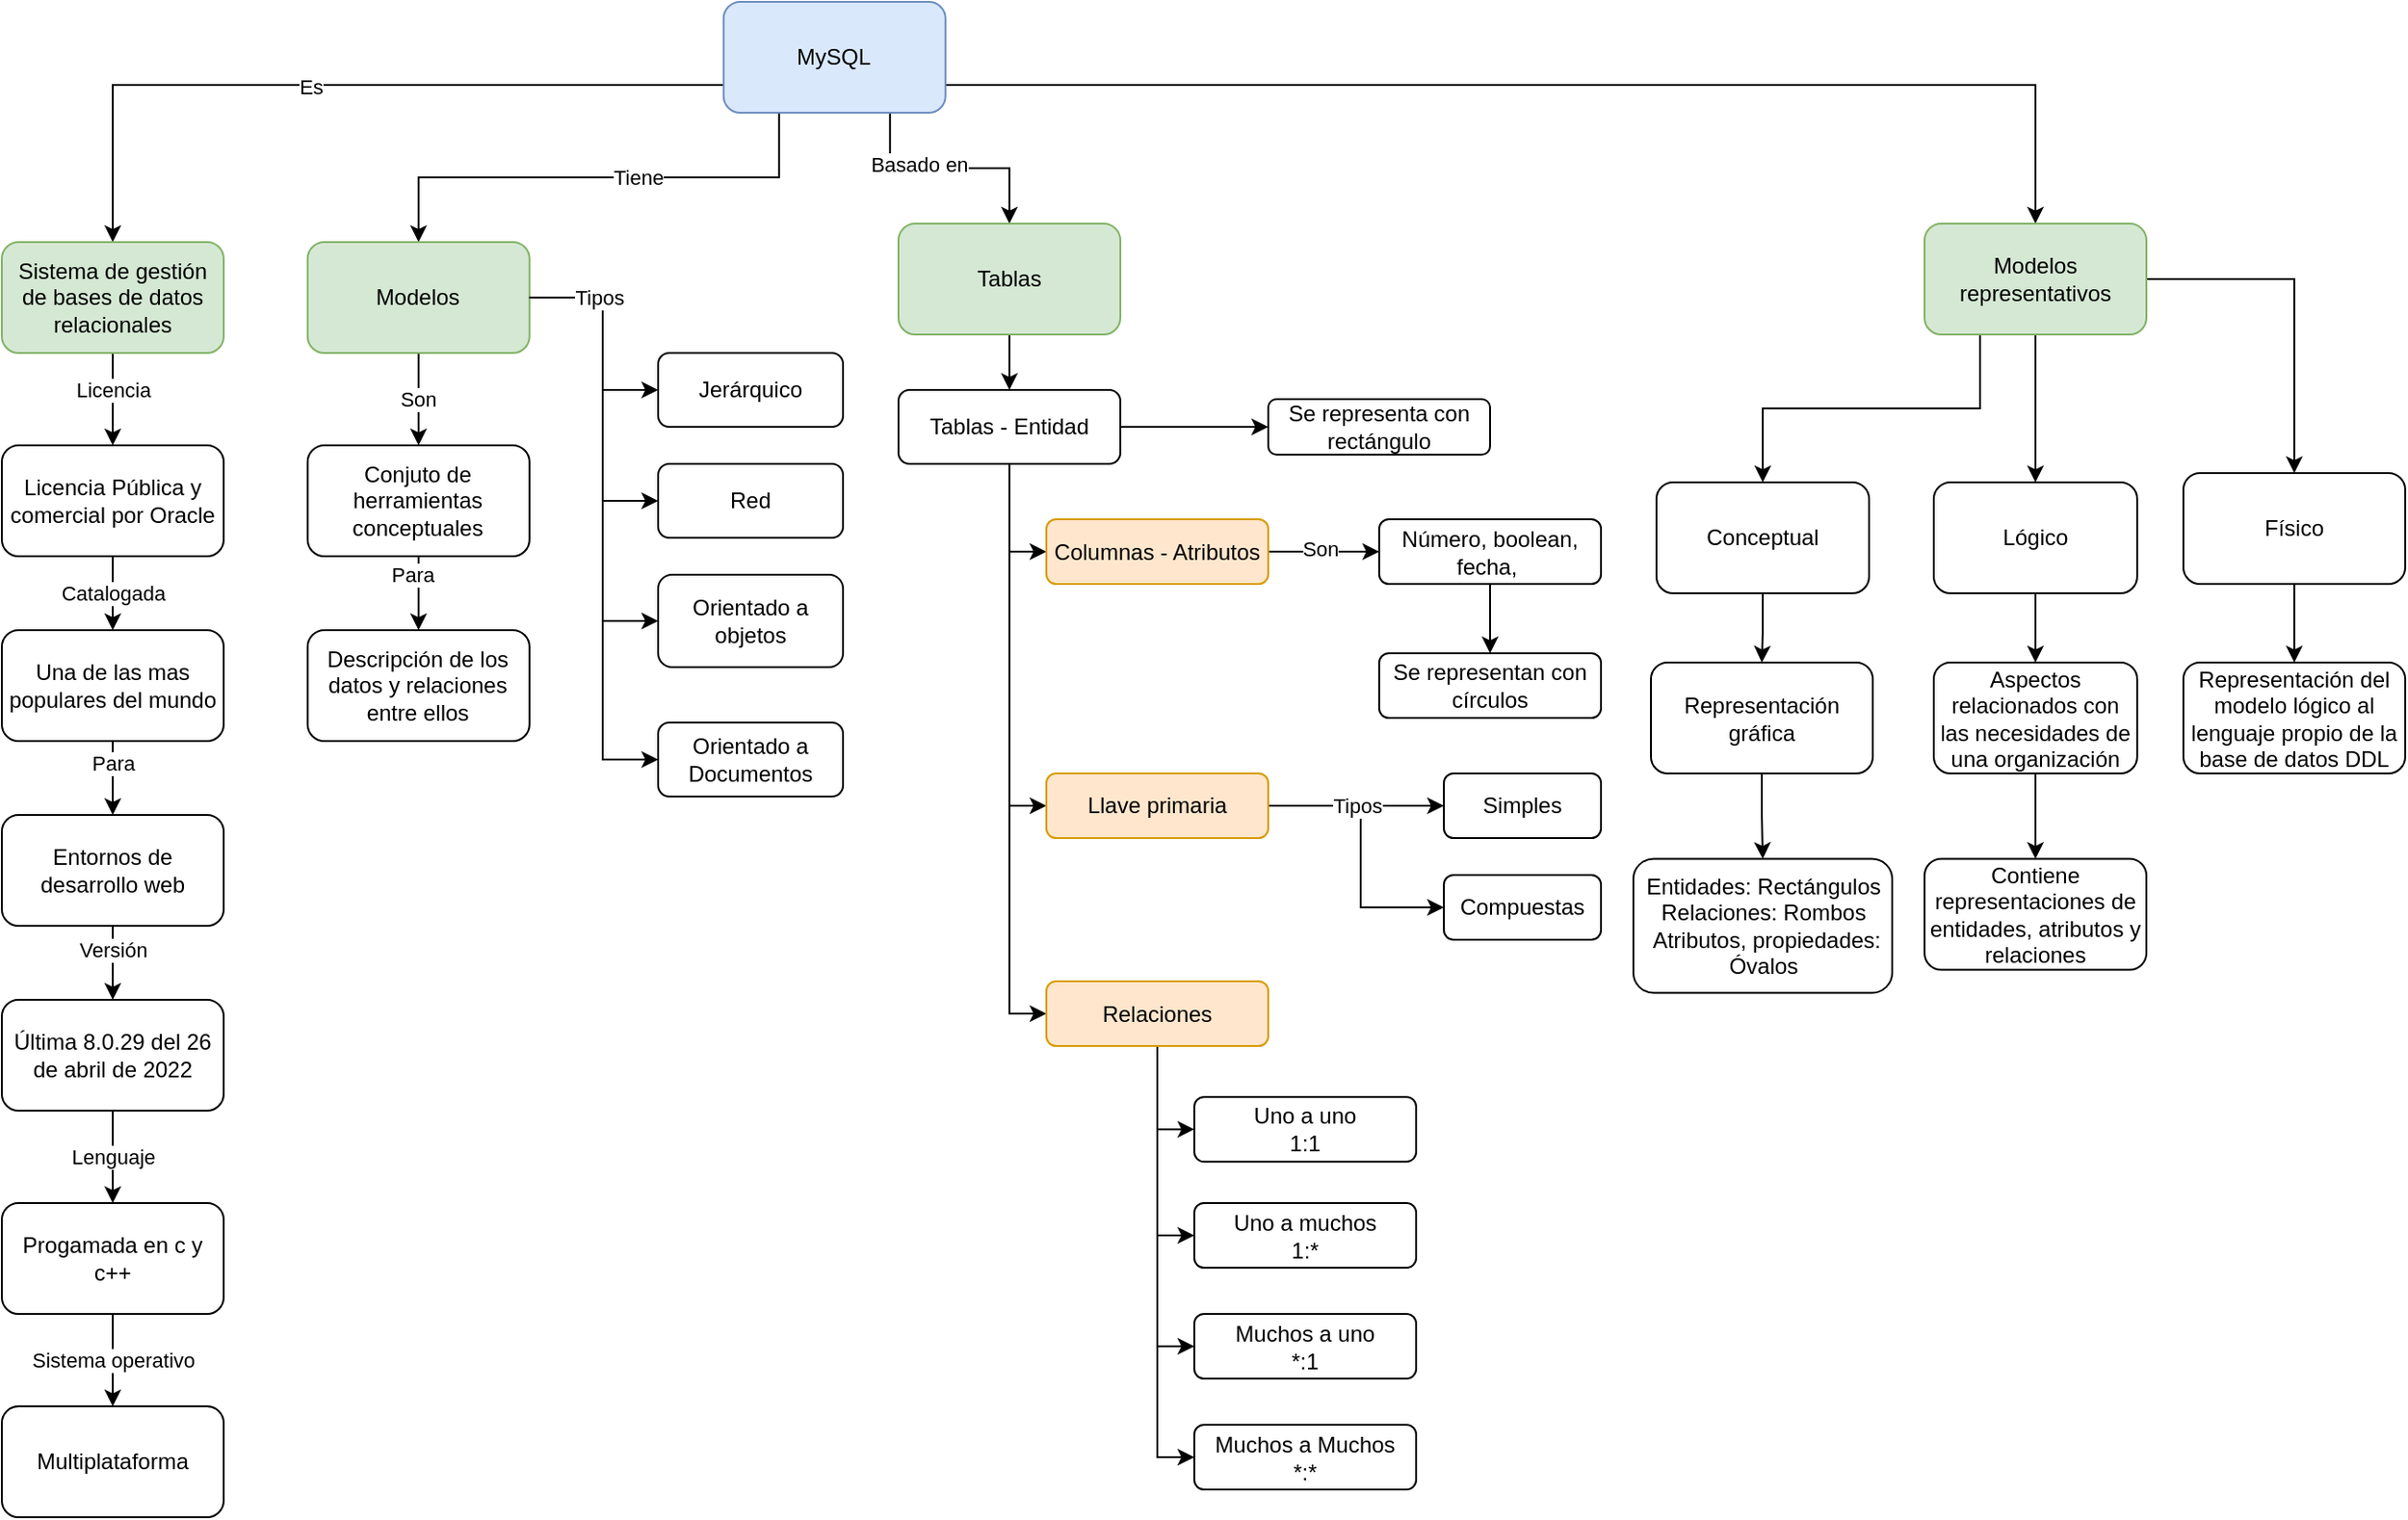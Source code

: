 <mxfile version="20.4.1" type="github">
  <diagram id="qhtQPjDR4GYdPBG_F6J3" name="Mysql">
    <mxGraphModel dx="564" dy="499" grid="1" gridSize="10" guides="1" tooltips="1" connect="1" arrows="1" fold="1" page="1" pageScale="0.2" pageWidth="3300" pageHeight="4681" math="0" shadow="0">
      <root>
        <mxCell id="0" />
        <mxCell id="1" parent="0" />
        <mxCell id="dAumnBdMv4Wa70-6qw1--36" style="edgeStyle=orthogonalEdgeStyle;rounded=0;orthogonalLoop=1;jettySize=auto;html=1;exitX=1;exitY=0.5;exitDx=0;exitDy=0;entryX=0;entryY=0.5;entryDx=0;entryDy=0;" edge="1" parent="1" source="dAumnBdMv4Wa70-6qw1--6" target="dAumnBdMv4Wa70-6qw1--15">
          <mxGeometry relative="1" as="geometry">
            <Array as="points">
              <mxPoint x="755" y="455" />
              <mxPoint x="755" y="510" />
            </Array>
          </mxGeometry>
        </mxCell>
        <mxCell id="fwWyzj2W8QwWrXyF9_j2-4" value="" style="edgeStyle=orthogonalEdgeStyle;rounded=0;orthogonalLoop=1;jettySize=auto;html=1;exitX=0;exitY=0.75;exitDx=0;exitDy=0;" parent="1" source="fwWyzj2W8QwWrXyF9_j2-2" target="fwWyzj2W8QwWrXyF9_j2-3" edge="1">
          <mxGeometry relative="1" as="geometry" />
        </mxCell>
        <mxCell id="fwWyzj2W8QwWrXyF9_j2-5" value="Es" style="edgeLabel;html=1;align=center;verticalAlign=middle;resizable=0;points=[];" parent="fwWyzj2W8QwWrXyF9_j2-4" vertex="1" connectable="0">
          <mxGeometry x="0.075" y="1" relative="1" as="geometry">
            <mxPoint as="offset" />
          </mxGeometry>
        </mxCell>
        <mxCell id="fwWyzj2W8QwWrXyF9_j2-42" style="edgeStyle=orthogonalEdgeStyle;rounded=0;orthogonalLoop=1;jettySize=auto;html=1;exitX=0.25;exitY=1;exitDx=0;exitDy=0;entryX=0.5;entryY=0;entryDx=0;entryDy=0;" parent="1" source="fwWyzj2W8QwWrXyF9_j2-2" target="fwWyzj2W8QwWrXyF9_j2-23" edge="1">
          <mxGeometry relative="1" as="geometry" />
        </mxCell>
        <mxCell id="fwWyzj2W8QwWrXyF9_j2-43" value="Tiene" style="edgeLabel;html=1;align=center;verticalAlign=middle;resizable=0;points=[];" parent="fwWyzj2W8QwWrXyF9_j2-42" vertex="1" connectable="0">
          <mxGeometry x="-0.154" relative="1" as="geometry">
            <mxPoint as="offset" />
          </mxGeometry>
        </mxCell>
        <mxCell id="dAumnBdMv4Wa70-6qw1--2" value="" style="edgeStyle=orthogonalEdgeStyle;rounded=0;orthogonalLoop=1;jettySize=auto;html=1;exitX=0.75;exitY=1;exitDx=0;exitDy=0;" edge="1" parent="1" source="fwWyzj2W8QwWrXyF9_j2-2" target="dAumnBdMv4Wa70-6qw1--1">
          <mxGeometry relative="1" as="geometry" />
        </mxCell>
        <mxCell id="dAumnBdMv4Wa70-6qw1--3" value="Basado en" style="edgeLabel;html=1;align=center;verticalAlign=middle;resizable=0;points=[];" vertex="1" connectable="0" parent="dAumnBdMv4Wa70-6qw1--2">
          <mxGeometry x="-0.276" y="2" relative="1" as="geometry">
            <mxPoint as="offset" />
          </mxGeometry>
        </mxCell>
        <mxCell id="dAumnBdMv4Wa70-6qw1--44" value="" style="edgeStyle=orthogonalEdgeStyle;rounded=0;orthogonalLoop=1;jettySize=auto;html=1;exitX=1;exitY=0.75;exitDx=0;exitDy=0;" edge="1" parent="1" source="fwWyzj2W8QwWrXyF9_j2-2" target="dAumnBdMv4Wa70-6qw1--43">
          <mxGeometry relative="1" as="geometry" />
        </mxCell>
        <mxCell id="fwWyzj2W8QwWrXyF9_j2-2" value="MySQL" style="rounded=1;whiteSpace=wrap;html=1;fillColor=#dae8fc;strokeColor=#6c8ebf;" parent="1" vertex="1">
          <mxGeometry x="410.4" y="20" width="120" height="60" as="geometry" />
        </mxCell>
        <mxCell id="fwWyzj2W8QwWrXyF9_j2-7" value="" style="edgeStyle=orthogonalEdgeStyle;rounded=0;orthogonalLoop=1;jettySize=auto;html=1;" parent="1" source="fwWyzj2W8QwWrXyF9_j2-3" target="fwWyzj2W8QwWrXyF9_j2-6" edge="1">
          <mxGeometry relative="1" as="geometry" />
        </mxCell>
        <mxCell id="fwWyzj2W8QwWrXyF9_j2-8" value="Licencia" style="edgeLabel;html=1;align=center;verticalAlign=middle;resizable=0;points=[];" parent="fwWyzj2W8QwWrXyF9_j2-7" vertex="1" connectable="0">
          <mxGeometry x="-0.22" relative="1" as="geometry">
            <mxPoint as="offset" />
          </mxGeometry>
        </mxCell>
        <mxCell id="fwWyzj2W8QwWrXyF9_j2-10" value="" style="edgeStyle=orthogonalEdgeStyle;rounded=0;orthogonalLoop=1;jettySize=auto;html=1;entryX=0.5;entryY=0;entryDx=0;entryDy=0;exitX=0.5;exitY=1;exitDx=0;exitDy=0;" parent="1" source="fwWyzj2W8QwWrXyF9_j2-6" target="fwWyzj2W8QwWrXyF9_j2-9" edge="1">
          <mxGeometry relative="1" as="geometry" />
        </mxCell>
        <mxCell id="fwWyzj2W8QwWrXyF9_j2-11" value="Catalogada" style="edgeLabel;html=1;align=center;verticalAlign=middle;resizable=0;points=[];" parent="fwWyzj2W8QwWrXyF9_j2-10" vertex="1" connectable="0">
          <mxGeometry x="0.34" y="-3" relative="1" as="geometry">
            <mxPoint x="3" y="-7" as="offset" />
          </mxGeometry>
        </mxCell>
        <mxCell id="fwWyzj2W8QwWrXyF9_j2-13" value="" style="edgeStyle=orthogonalEdgeStyle;rounded=0;orthogonalLoop=1;jettySize=auto;html=1;exitX=0.5;exitY=1;exitDx=0;exitDy=0;entryX=0.5;entryY=0;entryDx=0;entryDy=0;" parent="1" source="fwWyzj2W8QwWrXyF9_j2-9" target="fwWyzj2W8QwWrXyF9_j2-12" edge="1">
          <mxGeometry relative="1" as="geometry" />
        </mxCell>
        <mxCell id="fwWyzj2W8QwWrXyF9_j2-14" value="Para" style="edgeLabel;html=1;align=center;verticalAlign=middle;resizable=0;points=[];" parent="fwWyzj2W8QwWrXyF9_j2-13" vertex="1" connectable="0">
          <mxGeometry x="0.551" y="-3" relative="1" as="geometry">
            <mxPoint x="3" y="-19" as="offset" />
          </mxGeometry>
        </mxCell>
        <mxCell id="fwWyzj2W8QwWrXyF9_j2-16" value="" style="edgeStyle=orthogonalEdgeStyle;rounded=0;orthogonalLoop=1;jettySize=auto;html=1;entryX=0.5;entryY=0;entryDx=0;entryDy=0;exitX=0.5;exitY=1;exitDx=0;exitDy=0;" parent="1" source="fwWyzj2W8QwWrXyF9_j2-12" target="fwWyzj2W8QwWrXyF9_j2-15" edge="1">
          <mxGeometry relative="1" as="geometry" />
        </mxCell>
        <mxCell id="fwWyzj2W8QwWrXyF9_j2-17" value="Versión" style="edgeLabel;html=1;align=center;verticalAlign=middle;resizable=0;points=[];" parent="fwWyzj2W8QwWrXyF9_j2-16" vertex="1" connectable="0">
          <mxGeometry x="0.659" y="-2" relative="1" as="geometry">
            <mxPoint x="2" y="-20" as="offset" />
          </mxGeometry>
        </mxCell>
        <mxCell id="fwWyzj2W8QwWrXyF9_j2-3" value="Sistema de gestión de bases de datos relacionales" style="rounded=1;whiteSpace=wrap;html=1;fillColor=#d5e8d4;strokeColor=#82b366;" parent="1" vertex="1">
          <mxGeometry x="20" y="150" width="120" height="60" as="geometry" />
        </mxCell>
        <mxCell id="fwWyzj2W8QwWrXyF9_j2-6" value="Licencia Pública y comercial por Oracle" style="rounded=1;whiteSpace=wrap;html=1;" parent="1" vertex="1">
          <mxGeometry x="20" y="260" width="120" height="60" as="geometry" />
        </mxCell>
        <mxCell id="fwWyzj2W8QwWrXyF9_j2-9" value="Una de las mas populares del mundo" style="rounded=1;whiteSpace=wrap;html=1;" parent="1" vertex="1">
          <mxGeometry x="20" y="360" width="120" height="60" as="geometry" />
        </mxCell>
        <mxCell id="fwWyzj2W8QwWrXyF9_j2-12" value="Entornos de desarrollo web" style="rounded=1;whiteSpace=wrap;html=1;" parent="1" vertex="1">
          <mxGeometry x="20" y="460" width="120" height="60" as="geometry" />
        </mxCell>
        <mxCell id="fwWyzj2W8QwWrXyF9_j2-20" value="Lenguaje" style="edgeStyle=orthogonalEdgeStyle;rounded=0;orthogonalLoop=1;jettySize=auto;html=1;" parent="1" source="fwWyzj2W8QwWrXyF9_j2-15" target="fwWyzj2W8QwWrXyF9_j2-19" edge="1">
          <mxGeometry relative="1" as="geometry" />
        </mxCell>
        <mxCell id="fwWyzj2W8QwWrXyF9_j2-15" value="Última 8.0.29 del 26 de abril de 2022" style="rounded=1;whiteSpace=wrap;html=1;" parent="1" vertex="1">
          <mxGeometry x="20" y="560" width="120" height="60" as="geometry" />
        </mxCell>
        <mxCell id="fwWyzj2W8QwWrXyF9_j2-22" value="Sistema operativo" style="edgeStyle=orthogonalEdgeStyle;rounded=0;orthogonalLoop=1;jettySize=auto;html=1;" parent="1" source="fwWyzj2W8QwWrXyF9_j2-19" target="fwWyzj2W8QwWrXyF9_j2-21" edge="1">
          <mxGeometry relative="1" as="geometry" />
        </mxCell>
        <mxCell id="fwWyzj2W8QwWrXyF9_j2-19" value="Progamada en c y c++" style="rounded=1;whiteSpace=wrap;html=1;" parent="1" vertex="1">
          <mxGeometry x="20" y="670" width="120" height="60" as="geometry" />
        </mxCell>
        <mxCell id="fwWyzj2W8QwWrXyF9_j2-21" value="Multiplataforma" style="rounded=1;whiteSpace=wrap;html=1;" parent="1" vertex="1">
          <mxGeometry x="20" y="780" width="120" height="60" as="geometry" />
        </mxCell>
        <mxCell id="fwWyzj2W8QwWrXyF9_j2-35" value="Son" style="edgeStyle=orthogonalEdgeStyle;rounded=0;orthogonalLoop=1;jettySize=auto;html=1;" parent="1" source="fwWyzj2W8QwWrXyF9_j2-23" target="fwWyzj2W8QwWrXyF9_j2-34" edge="1">
          <mxGeometry relative="1" as="geometry" />
        </mxCell>
        <mxCell id="fwWyzj2W8QwWrXyF9_j2-41" style="edgeStyle=orthogonalEdgeStyle;rounded=0;orthogonalLoop=1;jettySize=auto;html=1;exitX=1;exitY=0.5;exitDx=0;exitDy=0;entryX=0;entryY=0.5;entryDx=0;entryDy=0;" parent="1" source="fwWyzj2W8QwWrXyF9_j2-23" target="fwWyzj2W8QwWrXyF9_j2-25" edge="1">
          <mxGeometry relative="1" as="geometry">
            <Array as="points">
              <mxPoint x="345" y="180" />
              <mxPoint x="345" y="230" />
            </Array>
          </mxGeometry>
        </mxCell>
        <mxCell id="fwWyzj2W8QwWrXyF9_j2-23" value="Modelos" style="rounded=1;whiteSpace=wrap;html=1;fillColor=#d5e8d4;strokeColor=#82b366;" parent="1" vertex="1">
          <mxGeometry x="185.4" y="150" width="120" height="60" as="geometry" />
        </mxCell>
        <mxCell id="fwWyzj2W8QwWrXyF9_j2-28" value="" style="edgeStyle=orthogonalEdgeStyle;rounded=0;orthogonalLoop=1;jettySize=auto;html=1;entryX=0;entryY=0.5;entryDx=0;entryDy=0;exitX=1;exitY=0.5;exitDx=0;exitDy=0;" parent="1" source="fwWyzj2W8QwWrXyF9_j2-23" target="fwWyzj2W8QwWrXyF9_j2-27" edge="1">
          <mxGeometry relative="1" as="geometry">
            <Array as="points">
              <mxPoint x="345" y="180" />
              <mxPoint x="345" y="290" />
            </Array>
          </mxGeometry>
        </mxCell>
        <mxCell id="fwWyzj2W8QwWrXyF9_j2-25" value="Jerárquico" style="rounded=1;whiteSpace=wrap;html=1;" parent="1" vertex="1">
          <mxGeometry x="375" y="210" width="100" height="40" as="geometry" />
        </mxCell>
        <mxCell id="fwWyzj2W8QwWrXyF9_j2-30" value="" style="edgeStyle=orthogonalEdgeStyle;rounded=0;orthogonalLoop=1;jettySize=auto;html=1;entryX=0;entryY=0.5;entryDx=0;entryDy=0;exitX=1;exitY=0.5;exitDx=0;exitDy=0;" parent="1" source="fwWyzj2W8QwWrXyF9_j2-23" target="fwWyzj2W8QwWrXyF9_j2-29" edge="1">
          <mxGeometry relative="1" as="geometry">
            <mxPoint x="385" y="450" as="sourcePoint" />
            <Array as="points">
              <mxPoint x="345" y="180" />
              <mxPoint x="345" y="355" />
            </Array>
          </mxGeometry>
        </mxCell>
        <mxCell id="fwWyzj2W8QwWrXyF9_j2-27" value="Red" style="rounded=1;whiteSpace=wrap;html=1;" parent="1" vertex="1">
          <mxGeometry x="375" y="270" width="100" height="40" as="geometry" />
        </mxCell>
        <mxCell id="fwWyzj2W8QwWrXyF9_j2-32" value="Tipos" style="edgeStyle=orthogonalEdgeStyle;rounded=0;orthogonalLoop=1;jettySize=auto;html=1;entryX=0;entryY=0.5;entryDx=0;entryDy=0;exitX=1;exitY=0.5;exitDx=0;exitDy=0;" parent="1" source="fwWyzj2W8QwWrXyF9_j2-23" target="fwWyzj2W8QwWrXyF9_j2-31" edge="1">
          <mxGeometry x="-0.762" relative="1" as="geometry">
            <mxPoint x="185" y="240" as="sourcePoint" />
            <Array as="points">
              <mxPoint x="345" y="180" />
              <mxPoint x="345" y="430" />
            </Array>
            <mxPoint as="offset" />
          </mxGeometry>
        </mxCell>
        <mxCell id="fwWyzj2W8QwWrXyF9_j2-29" value="Orientado a objetos" style="rounded=1;whiteSpace=wrap;html=1;" parent="1" vertex="1">
          <mxGeometry x="375" y="330" width="100" height="50" as="geometry" />
        </mxCell>
        <mxCell id="fwWyzj2W8QwWrXyF9_j2-31" value="Orientado a Documentos" style="rounded=1;whiteSpace=wrap;html=1;" parent="1" vertex="1">
          <mxGeometry x="375" y="410" width="100" height="40" as="geometry" />
        </mxCell>
        <mxCell id="fwWyzj2W8QwWrXyF9_j2-37" value="" style="edgeStyle=orthogonalEdgeStyle;rounded=0;orthogonalLoop=1;jettySize=auto;html=1;" parent="1" source="fwWyzj2W8QwWrXyF9_j2-34" target="fwWyzj2W8QwWrXyF9_j2-36" edge="1">
          <mxGeometry relative="1" as="geometry" />
        </mxCell>
        <mxCell id="fwWyzj2W8QwWrXyF9_j2-39" value="Para" style="edgeLabel;html=1;align=center;verticalAlign=middle;resizable=0;points=[];" parent="fwWyzj2W8QwWrXyF9_j2-37" vertex="1" connectable="0">
          <mxGeometry x="-0.51" y="-4" relative="1" as="geometry">
            <mxPoint as="offset" />
          </mxGeometry>
        </mxCell>
        <mxCell id="fwWyzj2W8QwWrXyF9_j2-34" value="Conjuto de herramientas conceptuales" style="rounded=1;whiteSpace=wrap;html=1;" parent="1" vertex="1">
          <mxGeometry x="185.4" y="260" width="120" height="60" as="geometry" />
        </mxCell>
        <mxCell id="fwWyzj2W8QwWrXyF9_j2-36" value="Descripción de los datos y relaciones entre ellos" style="rounded=1;whiteSpace=wrap;html=1;" parent="1" vertex="1">
          <mxGeometry x="185.4" y="360" width="120" height="60" as="geometry" />
        </mxCell>
        <mxCell id="dAumnBdMv4Wa70-6qw1--5" value="" style="edgeStyle=orthogonalEdgeStyle;rounded=0;orthogonalLoop=1;jettySize=auto;html=1;" edge="1" parent="1" source="dAumnBdMv4Wa70-6qw1--1" target="dAumnBdMv4Wa70-6qw1--4">
          <mxGeometry relative="1" as="geometry" />
        </mxCell>
        <mxCell id="dAumnBdMv4Wa70-6qw1--1" value="Tablas" style="rounded=1;whiteSpace=wrap;html=1;fillColor=#d5e8d4;strokeColor=#82b366;" vertex="1" parent="1">
          <mxGeometry x="505" y="140" width="120" height="60" as="geometry" />
        </mxCell>
        <mxCell id="dAumnBdMv4Wa70-6qw1--7" value="" style="edgeStyle=orthogonalEdgeStyle;rounded=0;orthogonalLoop=1;jettySize=auto;html=1;entryX=0;entryY=0.5;entryDx=0;entryDy=0;" edge="1" parent="1" source="dAumnBdMv4Wa70-6qw1--4" target="dAumnBdMv4Wa70-6qw1--6">
          <mxGeometry relative="1" as="geometry" />
        </mxCell>
        <mxCell id="dAumnBdMv4Wa70-6qw1--11" style="edgeStyle=orthogonalEdgeStyle;rounded=0;orthogonalLoop=1;jettySize=auto;html=1;exitX=0.5;exitY=1;exitDx=0;exitDy=0;entryX=0;entryY=0.5;entryDx=0;entryDy=0;" edge="1" parent="1" source="dAumnBdMv4Wa70-6qw1--4" target="dAumnBdMv4Wa70-6qw1--8">
          <mxGeometry relative="1" as="geometry" />
        </mxCell>
        <mxCell id="dAumnBdMv4Wa70-6qw1--12" style="edgeStyle=orthogonalEdgeStyle;rounded=0;orthogonalLoop=1;jettySize=auto;html=1;exitX=0.5;exitY=1;exitDx=0;exitDy=0;entryX=0;entryY=0.5;entryDx=0;entryDy=0;" edge="1" parent="1" source="dAumnBdMv4Wa70-6qw1--4" target="dAumnBdMv4Wa70-6qw1--10">
          <mxGeometry relative="1" as="geometry" />
        </mxCell>
        <mxCell id="dAumnBdMv4Wa70-6qw1--35" style="edgeStyle=orthogonalEdgeStyle;rounded=0;orthogonalLoop=1;jettySize=auto;html=1;exitX=1;exitY=0.5;exitDx=0;exitDy=0;entryX=0;entryY=0.5;entryDx=0;entryDy=0;" edge="1" parent="1" source="dAumnBdMv4Wa70-6qw1--4" target="dAumnBdMv4Wa70-6qw1--33">
          <mxGeometry relative="1" as="geometry" />
        </mxCell>
        <mxCell id="dAumnBdMv4Wa70-6qw1--4" value="Tablas - Entidad" style="rounded=1;whiteSpace=wrap;html=1;" vertex="1" parent="1">
          <mxGeometry x="505" y="230" width="120" height="40" as="geometry" />
        </mxCell>
        <mxCell id="dAumnBdMv4Wa70-6qw1--14" value="Tipos" style="edgeStyle=orthogonalEdgeStyle;rounded=0;orthogonalLoop=1;jettySize=auto;html=1;" edge="1" parent="1" source="dAumnBdMv4Wa70-6qw1--6" target="dAumnBdMv4Wa70-6qw1--13">
          <mxGeometry relative="1" as="geometry">
            <Array as="points">
              <mxPoint x="805" y="455" />
              <mxPoint x="805" y="455" />
            </Array>
          </mxGeometry>
        </mxCell>
        <mxCell id="dAumnBdMv4Wa70-6qw1--6" value="Llave primaria" style="rounded=1;whiteSpace=wrap;html=1;fillColor=#ffe6cc;strokeColor=#d79b00;" vertex="1" parent="1">
          <mxGeometry x="585" y="437.5" width="120" height="35" as="geometry" />
        </mxCell>
        <mxCell id="dAumnBdMv4Wa70-6qw1--28" style="edgeStyle=orthogonalEdgeStyle;rounded=0;orthogonalLoop=1;jettySize=auto;html=1;exitX=1;exitY=0.5;exitDx=0;exitDy=0;entryX=0;entryY=0.5;entryDx=0;entryDy=0;" edge="1" parent="1" source="dAumnBdMv4Wa70-6qw1--8" target="dAumnBdMv4Wa70-6qw1--26">
          <mxGeometry relative="1" as="geometry" />
        </mxCell>
        <mxCell id="dAumnBdMv4Wa70-6qw1--37" value="Son" style="edgeLabel;html=1;align=center;verticalAlign=middle;resizable=0;points=[];" vertex="1" connectable="0" parent="dAumnBdMv4Wa70-6qw1--28">
          <mxGeometry x="-0.06" y="2" relative="1" as="geometry">
            <mxPoint as="offset" />
          </mxGeometry>
        </mxCell>
        <mxCell id="dAumnBdMv4Wa70-6qw1--8" value="Columnas - Atributos" style="rounded=1;whiteSpace=wrap;html=1;fillColor=#ffe6cc;strokeColor=#d79b00;" vertex="1" parent="1">
          <mxGeometry x="585" y="300" width="120" height="35" as="geometry" />
        </mxCell>
        <mxCell id="dAumnBdMv4Wa70-6qw1--19" value="" style="edgeStyle=orthogonalEdgeStyle;rounded=0;orthogonalLoop=1;jettySize=auto;html=1;entryX=0;entryY=0.5;entryDx=0;entryDy=0;" edge="1" parent="1" source="dAumnBdMv4Wa70-6qw1--10" target="dAumnBdMv4Wa70-6qw1--18">
          <mxGeometry relative="1" as="geometry" />
        </mxCell>
        <mxCell id="dAumnBdMv4Wa70-6qw1--24" style="edgeStyle=orthogonalEdgeStyle;rounded=0;orthogonalLoop=1;jettySize=auto;html=1;exitX=0.5;exitY=1;exitDx=0;exitDy=0;entryX=0;entryY=0.5;entryDx=0;entryDy=0;" edge="1" parent="1" source="dAumnBdMv4Wa70-6qw1--10" target="dAumnBdMv4Wa70-6qw1--20">
          <mxGeometry relative="1" as="geometry" />
        </mxCell>
        <mxCell id="dAumnBdMv4Wa70-6qw1--25" style="edgeStyle=orthogonalEdgeStyle;rounded=0;orthogonalLoop=1;jettySize=auto;html=1;exitX=0.5;exitY=1;exitDx=0;exitDy=0;entryX=0;entryY=0.5;entryDx=0;entryDy=0;" edge="1" parent="1" source="dAumnBdMv4Wa70-6qw1--10" target="dAumnBdMv4Wa70-6qw1--23">
          <mxGeometry relative="1" as="geometry" />
        </mxCell>
        <mxCell id="dAumnBdMv4Wa70-6qw1--40" style="edgeStyle=orthogonalEdgeStyle;rounded=0;orthogonalLoop=1;jettySize=auto;html=1;exitX=0.5;exitY=1;exitDx=0;exitDy=0;entryX=0;entryY=0.5;entryDx=0;entryDy=0;" edge="1" parent="1" source="dAumnBdMv4Wa70-6qw1--10" target="dAumnBdMv4Wa70-6qw1--38">
          <mxGeometry relative="1" as="geometry" />
        </mxCell>
        <mxCell id="dAumnBdMv4Wa70-6qw1--10" value="Relaciones" style="rounded=1;whiteSpace=wrap;html=1;fillColor=#ffe6cc;strokeColor=#d79b00;" vertex="1" parent="1">
          <mxGeometry x="585" y="550" width="120" height="35" as="geometry" />
        </mxCell>
        <mxCell id="dAumnBdMv4Wa70-6qw1--13" value="Simples" style="rounded=1;whiteSpace=wrap;html=1;" vertex="1" parent="1">
          <mxGeometry x="800" y="437.5" width="85" height="35" as="geometry" />
        </mxCell>
        <mxCell id="dAumnBdMv4Wa70-6qw1--15" value="Compuestas" style="rounded=1;whiteSpace=wrap;html=1;" vertex="1" parent="1">
          <mxGeometry x="800" y="492.5" width="85" height="35" as="geometry" />
        </mxCell>
        <mxCell id="dAumnBdMv4Wa70-6qw1--18" value="Uno a uno&lt;br&gt;1:1" style="rounded=1;whiteSpace=wrap;html=1;" vertex="1" parent="1">
          <mxGeometry x="665" y="612.6" width="120" height="35" as="geometry" />
        </mxCell>
        <mxCell id="dAumnBdMv4Wa70-6qw1--20" value="Uno a muchos&lt;br&gt;1:*" style="rounded=1;whiteSpace=wrap;html=1;" vertex="1" parent="1">
          <mxGeometry x="665" y="670" width="120" height="35" as="geometry" />
        </mxCell>
        <mxCell id="dAumnBdMv4Wa70-6qw1--23" value="Muchos a uno&lt;br&gt;*:1" style="rounded=1;whiteSpace=wrap;html=1;" vertex="1" parent="1">
          <mxGeometry x="665" y="730" width="120" height="35" as="geometry" />
        </mxCell>
        <mxCell id="dAumnBdMv4Wa70-6qw1--30" value="" style="edgeStyle=orthogonalEdgeStyle;rounded=0;orthogonalLoop=1;jettySize=auto;html=1;" edge="1" parent="1" source="dAumnBdMv4Wa70-6qw1--26" target="dAumnBdMv4Wa70-6qw1--29">
          <mxGeometry relative="1" as="geometry" />
        </mxCell>
        <mxCell id="dAumnBdMv4Wa70-6qw1--26" value="Número, boolean, fecha,&amp;nbsp;" style="rounded=1;whiteSpace=wrap;html=1;" vertex="1" parent="1">
          <mxGeometry x="765" y="300" width="120" height="35" as="geometry" />
        </mxCell>
        <mxCell id="dAumnBdMv4Wa70-6qw1--29" value="Se representan con círculos" style="rounded=1;whiteSpace=wrap;html=1;" vertex="1" parent="1">
          <mxGeometry x="765" y="372.5" width="120" height="35" as="geometry" />
        </mxCell>
        <mxCell id="dAumnBdMv4Wa70-6qw1--33" value="Se representa con rectángulo" style="whiteSpace=wrap;html=1;rounded=1;" vertex="1" parent="1">
          <mxGeometry x="705" y="235" width="120" height="30" as="geometry" />
        </mxCell>
        <mxCell id="dAumnBdMv4Wa70-6qw1--38" value="Muchos a Muchos&lt;br&gt;*:*" style="rounded=1;whiteSpace=wrap;html=1;" vertex="1" parent="1">
          <mxGeometry x="665" y="790" width="120" height="35" as="geometry" />
        </mxCell>
        <mxCell id="dAumnBdMv4Wa70-6qw1--46" value="" style="edgeStyle=orthogonalEdgeStyle;rounded=0;orthogonalLoop=1;jettySize=auto;html=1;exitX=0.25;exitY=1;exitDx=0;exitDy=0;" edge="1" parent="1" source="dAumnBdMv4Wa70-6qw1--43" target="dAumnBdMv4Wa70-6qw1--45">
          <mxGeometry relative="1" as="geometry" />
        </mxCell>
        <mxCell id="dAumnBdMv4Wa70-6qw1--48" value="" style="edgeStyle=orthogonalEdgeStyle;rounded=0;orthogonalLoop=1;jettySize=auto;html=1;exitX=0.5;exitY=1;exitDx=0;exitDy=0;" edge="1" parent="1" source="dAumnBdMv4Wa70-6qw1--43" target="dAumnBdMv4Wa70-6qw1--47">
          <mxGeometry relative="1" as="geometry" />
        </mxCell>
        <mxCell id="dAumnBdMv4Wa70-6qw1--59" value="" style="edgeStyle=orthogonalEdgeStyle;rounded=0;orthogonalLoop=1;jettySize=auto;html=1;" edge="1" parent="1" source="dAumnBdMv4Wa70-6qw1--43" target="dAumnBdMv4Wa70-6qw1--58">
          <mxGeometry relative="1" as="geometry" />
        </mxCell>
        <mxCell id="dAumnBdMv4Wa70-6qw1--43" value="Modelos representativos" style="whiteSpace=wrap;html=1;fillColor=#d5e8d4;strokeColor=#82b366;rounded=1;" vertex="1" parent="1">
          <mxGeometry x="1060" y="140" width="120" height="60" as="geometry" />
        </mxCell>
        <mxCell id="dAumnBdMv4Wa70-6qw1--50" value="" style="edgeStyle=orthogonalEdgeStyle;rounded=0;orthogonalLoop=1;jettySize=auto;html=1;" edge="1" parent="1" source="dAumnBdMv4Wa70-6qw1--45" target="dAumnBdMv4Wa70-6qw1--49">
          <mxGeometry relative="1" as="geometry" />
        </mxCell>
        <mxCell id="dAumnBdMv4Wa70-6qw1--45" value="Conceptual" style="whiteSpace=wrap;html=1;rounded=1;" vertex="1" parent="1">
          <mxGeometry x="915" y="280" width="115" height="60" as="geometry" />
        </mxCell>
        <mxCell id="dAumnBdMv4Wa70-6qw1--55" value="" style="edgeStyle=orthogonalEdgeStyle;rounded=0;orthogonalLoop=1;jettySize=auto;html=1;" edge="1" parent="1" source="dAumnBdMv4Wa70-6qw1--47" target="dAumnBdMv4Wa70-6qw1--54">
          <mxGeometry relative="1" as="geometry" />
        </mxCell>
        <mxCell id="dAumnBdMv4Wa70-6qw1--47" value="Lógico" style="whiteSpace=wrap;html=1;rounded=1;" vertex="1" parent="1">
          <mxGeometry x="1065" y="280" width="110" height="60" as="geometry" />
        </mxCell>
        <mxCell id="dAumnBdMv4Wa70-6qw1--53" value="" style="edgeStyle=orthogonalEdgeStyle;rounded=0;orthogonalLoop=1;jettySize=auto;html=1;" edge="1" parent="1" source="dAumnBdMv4Wa70-6qw1--49" target="dAumnBdMv4Wa70-6qw1--52">
          <mxGeometry relative="1" as="geometry" />
        </mxCell>
        <mxCell id="dAumnBdMv4Wa70-6qw1--49" value="Representación gráfica" style="whiteSpace=wrap;html=1;rounded=1;" vertex="1" parent="1">
          <mxGeometry x="912" y="377.5" width="120" height="60" as="geometry" />
        </mxCell>
        <mxCell id="dAumnBdMv4Wa70-6qw1--52" value="Entidades: Rectángulos&lt;br&gt;Relaciones: Rombos&lt;br&gt;&amp;nbsp;Atributos, propiedades: Óvalos" style="whiteSpace=wrap;html=1;rounded=1;" vertex="1" parent="1">
          <mxGeometry x="902.5" y="483.75" width="140" height="72.5" as="geometry" />
        </mxCell>
        <mxCell id="dAumnBdMv4Wa70-6qw1--57" value="" style="edgeStyle=orthogonalEdgeStyle;rounded=0;orthogonalLoop=1;jettySize=auto;html=1;exitX=0.5;exitY=1;exitDx=0;exitDy=0;" edge="1" parent="1" source="dAumnBdMv4Wa70-6qw1--54" target="dAumnBdMv4Wa70-6qw1--56">
          <mxGeometry relative="1" as="geometry" />
        </mxCell>
        <mxCell id="dAumnBdMv4Wa70-6qw1--54" value="Aspectos relacionados con las necesidades de una organización" style="whiteSpace=wrap;html=1;rounded=1;" vertex="1" parent="1">
          <mxGeometry x="1065" y="377.5" width="110" height="60" as="geometry" />
        </mxCell>
        <mxCell id="dAumnBdMv4Wa70-6qw1--56" value="Contiene representaciones de entidades, atributos y relaciones" style="whiteSpace=wrap;html=1;rounded=1;" vertex="1" parent="1">
          <mxGeometry x="1060" y="483.75" width="120" height="60" as="geometry" />
        </mxCell>
        <mxCell id="dAumnBdMv4Wa70-6qw1--61" value="" style="edgeStyle=orthogonalEdgeStyle;rounded=0;orthogonalLoop=1;jettySize=auto;html=1;" edge="1" parent="1" source="dAumnBdMv4Wa70-6qw1--58" target="dAumnBdMv4Wa70-6qw1--60">
          <mxGeometry relative="1" as="geometry" />
        </mxCell>
        <mxCell id="dAumnBdMv4Wa70-6qw1--58" value="Físico" style="whiteSpace=wrap;html=1;rounded=1;" vertex="1" parent="1">
          <mxGeometry x="1200" y="275" width="120" height="60" as="geometry" />
        </mxCell>
        <mxCell id="dAumnBdMv4Wa70-6qw1--60" value="Representación del modelo lógico al lenguaje propio de la base de datos DDL" style="whiteSpace=wrap;html=1;rounded=1;" vertex="1" parent="1">
          <mxGeometry x="1200" y="377.5" width="120" height="60" as="geometry" />
        </mxCell>
      </root>
    </mxGraphModel>
  </diagram>
</mxfile>
